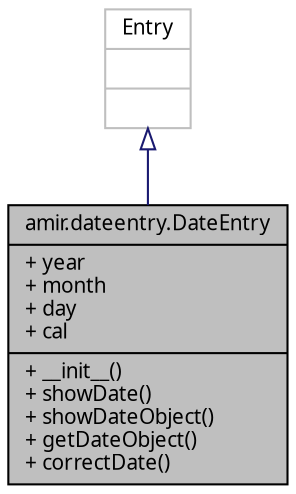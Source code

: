digraph "amir.dateentry.DateEntry"
{
 // LATEX_PDF_SIZE
  edge [fontname="FreeSans.ttf",fontsize="10",labelfontname="FreeSans.ttf",labelfontsize="10"];
  node [fontname="FreeSans.ttf",fontsize="10",shape=record];
  Node1 [label="{amir.dateentry.DateEntry\n|+ year\l+ month\l+ day\l+ cal\l|+ __init__()\l+ showDate()\l+ showDateObject()\l+ getDateObject()\l+ correctDate()\l}",height=0.2,width=0.4,color="black", fillcolor="grey75", style="filled", fontcolor="black",tooltip=" "];
  Node2 -> Node1 [dir="back",color="midnightblue",fontsize="10",style="solid",arrowtail="onormal",fontname="FreeSans.ttf"];
  Node2 [label="{Entry\n||}",height=0.2,width=0.4,color="grey75", fillcolor="white", style="filled",tooltip=" "];
}
